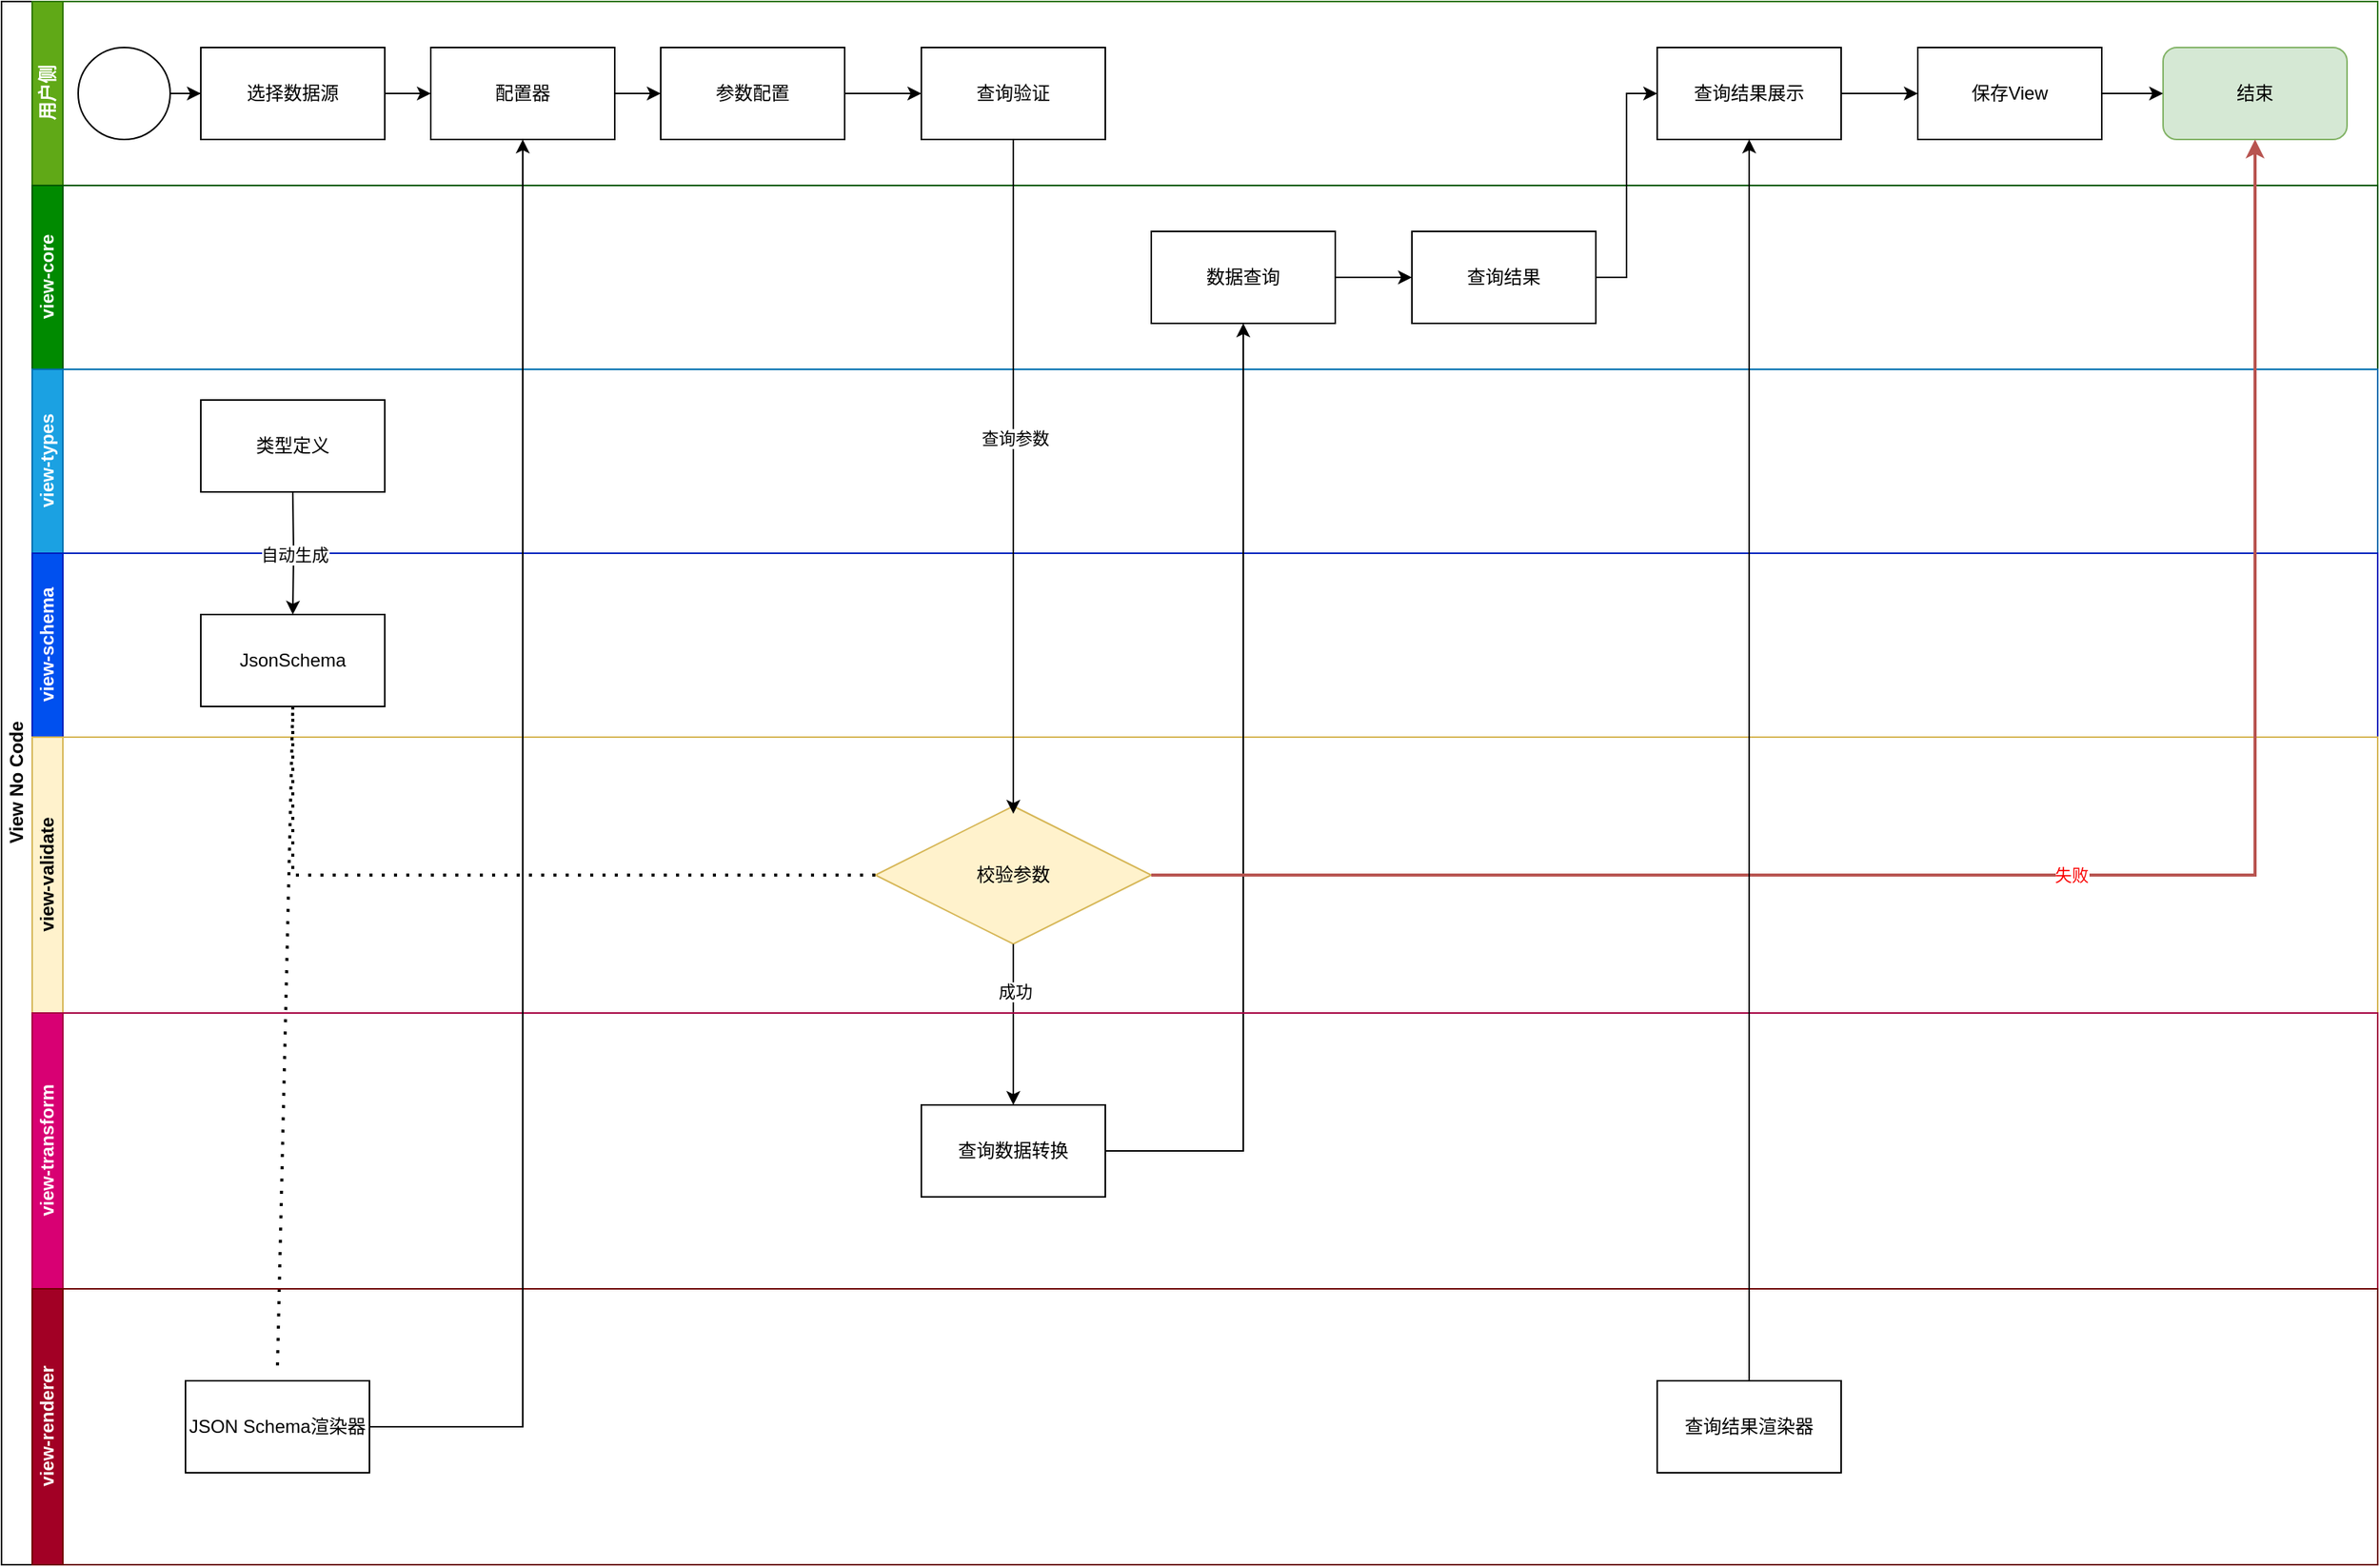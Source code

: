 <mxfile version="21.2.1" type="github">
  <diagram id="prtHgNgQTEPvFCAcTncT" name="Page-1">
    <mxGraphModel dx="1987" dy="1001" grid="1" gridSize="10" guides="1" tooltips="1" connect="1" arrows="1" fold="1" page="1" pageScale="1" pageWidth="1600" pageHeight="1200" math="0" shadow="0">
      <root>
        <mxCell id="0" />
        <mxCell id="1" parent="0" />
        <mxCell id="YEOChQa1RnBzinkiaHxm-1" value="View No Code" style="swimlane;childLayout=stackLayout;resizeParent=1;resizeParentMax=0;horizontal=0;startSize=20;horizontalStack=0;html=1;flipH=0;flipV=0;direction=east;" vertex="1" parent="1">
          <mxGeometry x="50" y="610" width="1550" height="1020" as="geometry" />
        </mxCell>
        <mxCell id="YEOChQa1RnBzinkiaHxm-2" value="用户侧" style="swimlane;startSize=20;horizontal=0;html=1;fillColor=#60a917;fontColor=#ffffff;strokeColor=#2D7600;" vertex="1" parent="YEOChQa1RnBzinkiaHxm-1">
          <mxGeometry x="20" width="1530" height="120" as="geometry" />
        </mxCell>
        <mxCell id="YEOChQa1RnBzinkiaHxm-11" value="" style="edgeStyle=orthogonalEdgeStyle;rounded=0;orthogonalLoop=1;jettySize=auto;html=1;" edge="1" parent="YEOChQa1RnBzinkiaHxm-2" source="YEOChQa1RnBzinkiaHxm-9" target="YEOChQa1RnBzinkiaHxm-10">
          <mxGeometry relative="1" as="geometry" />
        </mxCell>
        <mxCell id="YEOChQa1RnBzinkiaHxm-9" value="" style="verticalLabelPosition=bottom;verticalAlign=top;html=1;shape=mxgraph.flowchart.on-page_reference;" vertex="1" parent="YEOChQa1RnBzinkiaHxm-2">
          <mxGeometry x="30" y="30" width="60" height="60" as="geometry" />
        </mxCell>
        <mxCell id="YEOChQa1RnBzinkiaHxm-13" value="" style="edgeStyle=orthogonalEdgeStyle;rounded=0;orthogonalLoop=1;jettySize=auto;html=1;" edge="1" parent="YEOChQa1RnBzinkiaHxm-2" source="YEOChQa1RnBzinkiaHxm-10" target="YEOChQa1RnBzinkiaHxm-12">
          <mxGeometry relative="1" as="geometry" />
        </mxCell>
        <mxCell id="YEOChQa1RnBzinkiaHxm-10" value="选择数据源" style="rounded=0;whiteSpace=wrap;html=1;" vertex="1" parent="YEOChQa1RnBzinkiaHxm-2">
          <mxGeometry x="110" y="30" width="120" height="60" as="geometry" />
        </mxCell>
        <mxCell id="YEOChQa1RnBzinkiaHxm-15" value="" style="edgeStyle=orthogonalEdgeStyle;rounded=0;orthogonalLoop=1;jettySize=auto;html=1;" edge="1" parent="YEOChQa1RnBzinkiaHxm-2" source="YEOChQa1RnBzinkiaHxm-12" target="YEOChQa1RnBzinkiaHxm-14">
          <mxGeometry relative="1" as="geometry" />
        </mxCell>
        <mxCell id="YEOChQa1RnBzinkiaHxm-12" value="配置器" style="rounded=0;whiteSpace=wrap;html=1;" vertex="1" parent="YEOChQa1RnBzinkiaHxm-2">
          <mxGeometry x="260" y="30" width="120" height="60" as="geometry" />
        </mxCell>
        <mxCell id="YEOChQa1RnBzinkiaHxm-29" value="" style="edgeStyle=orthogonalEdgeStyle;rounded=0;orthogonalLoop=1;jettySize=auto;html=1;" edge="1" parent="YEOChQa1RnBzinkiaHxm-2" source="YEOChQa1RnBzinkiaHxm-14" target="YEOChQa1RnBzinkiaHxm-28">
          <mxGeometry relative="1" as="geometry" />
        </mxCell>
        <mxCell id="YEOChQa1RnBzinkiaHxm-14" value="参数配置" style="rounded=0;whiteSpace=wrap;html=1;" vertex="1" parent="YEOChQa1RnBzinkiaHxm-2">
          <mxGeometry x="410" y="30" width="120" height="60" as="geometry" />
        </mxCell>
        <mxCell id="YEOChQa1RnBzinkiaHxm-28" value="查询验证" style="rounded=0;whiteSpace=wrap;html=1;" vertex="1" parent="YEOChQa1RnBzinkiaHxm-2">
          <mxGeometry x="580" y="30" width="120" height="60" as="geometry" />
        </mxCell>
        <mxCell id="YEOChQa1RnBzinkiaHxm-44" value="结束" style="rounded=1;whiteSpace=wrap;html=1;fillColor=#d5e8d4;strokeColor=#82b366;" vertex="1" parent="YEOChQa1RnBzinkiaHxm-2">
          <mxGeometry x="1390" y="30" width="120" height="60" as="geometry" />
        </mxCell>
        <mxCell id="YEOChQa1RnBzinkiaHxm-54" value="" style="edgeStyle=orthogonalEdgeStyle;rounded=0;orthogonalLoop=1;jettySize=auto;html=1;" edge="1" parent="YEOChQa1RnBzinkiaHxm-2" source="YEOChQa1RnBzinkiaHxm-49" target="YEOChQa1RnBzinkiaHxm-53">
          <mxGeometry relative="1" as="geometry" />
        </mxCell>
        <mxCell id="YEOChQa1RnBzinkiaHxm-49" value="查询结果展示" style="rounded=0;whiteSpace=wrap;html=1;" vertex="1" parent="YEOChQa1RnBzinkiaHxm-2">
          <mxGeometry x="1060" y="30" width="120" height="60" as="geometry" />
        </mxCell>
        <mxCell id="YEOChQa1RnBzinkiaHxm-55" value="" style="edgeStyle=orthogonalEdgeStyle;rounded=0;orthogonalLoop=1;jettySize=auto;html=1;" edge="1" parent="YEOChQa1RnBzinkiaHxm-2" source="YEOChQa1RnBzinkiaHxm-53" target="YEOChQa1RnBzinkiaHxm-44">
          <mxGeometry relative="1" as="geometry" />
        </mxCell>
        <mxCell id="YEOChQa1RnBzinkiaHxm-53" value="保存View" style="rounded=0;whiteSpace=wrap;html=1;" vertex="1" parent="YEOChQa1RnBzinkiaHxm-2">
          <mxGeometry x="1230" y="30" width="120" height="60" as="geometry" />
        </mxCell>
        <mxCell id="YEOChQa1RnBzinkiaHxm-5" value="view-core" style="swimlane;startSize=20;horizontal=0;html=1;fillColor=#008a00;fontColor=#ffffff;strokeColor=#005700;" vertex="1" parent="YEOChQa1RnBzinkiaHxm-1">
          <mxGeometry x="20" y="120" width="1530" height="120" as="geometry" />
        </mxCell>
        <mxCell id="YEOChQa1RnBzinkiaHxm-40" value="" style="edgeStyle=orthogonalEdgeStyle;rounded=0;orthogonalLoop=1;jettySize=auto;html=1;" edge="1" parent="YEOChQa1RnBzinkiaHxm-5" source="YEOChQa1RnBzinkiaHxm-33" target="YEOChQa1RnBzinkiaHxm-39">
          <mxGeometry relative="1" as="geometry" />
        </mxCell>
        <mxCell id="YEOChQa1RnBzinkiaHxm-33" value="数据查询" style="rounded=0;whiteSpace=wrap;html=1;" vertex="1" parent="YEOChQa1RnBzinkiaHxm-5">
          <mxGeometry x="730" y="30" width="120" height="60" as="geometry" />
        </mxCell>
        <mxCell id="YEOChQa1RnBzinkiaHxm-39" value="查询结果" style="rounded=0;whiteSpace=wrap;html=1;" vertex="1" parent="YEOChQa1RnBzinkiaHxm-5">
          <mxGeometry x="900" y="30" width="120" height="60" as="geometry" />
        </mxCell>
        <mxCell id="YEOChQa1RnBzinkiaHxm-6" value="view-types&lt;br&gt;" style="swimlane;startSize=20;horizontal=0;html=1;fillColor=#1ba1e2;fontColor=#ffffff;strokeColor=#006EAF;" vertex="1" parent="YEOChQa1RnBzinkiaHxm-1">
          <mxGeometry x="20" y="240" width="1530" height="120" as="geometry" />
        </mxCell>
        <mxCell id="YEOChQa1RnBzinkiaHxm-20" value="类型定义" style="rounded=0;whiteSpace=wrap;html=1;" vertex="1" parent="YEOChQa1RnBzinkiaHxm-6">
          <mxGeometry x="110" y="20" width="120" height="60" as="geometry" />
        </mxCell>
        <mxCell id="YEOChQa1RnBzinkiaHxm-3" value="view-schema&lt;br&gt;" style="swimlane;startSize=20;horizontal=0;html=1;fillColor=#0050ef;fontColor=#ffffff;strokeColor=#001DBC;" vertex="1" parent="YEOChQa1RnBzinkiaHxm-1">
          <mxGeometry x="20" y="360" width="1530" height="120" as="geometry" />
        </mxCell>
        <mxCell id="YEOChQa1RnBzinkiaHxm-21" value="JsonSchema" style="rounded=0;whiteSpace=wrap;html=1;" vertex="1" parent="YEOChQa1RnBzinkiaHxm-3">
          <mxGeometry x="110" y="40" width="120" height="60" as="geometry" />
        </mxCell>
        <mxCell id="YEOChQa1RnBzinkiaHxm-22" value="自动生成" style="edgeStyle=orthogonalEdgeStyle;rounded=0;orthogonalLoop=1;jettySize=auto;html=1;" edge="1" parent="YEOChQa1RnBzinkiaHxm-1" target="YEOChQa1RnBzinkiaHxm-21">
          <mxGeometry relative="1" as="geometry">
            <mxPoint x="190" y="320" as="sourcePoint" />
          </mxGeometry>
        </mxCell>
        <mxCell id="YEOChQa1RnBzinkiaHxm-16" value="view-validate" style="swimlane;startSize=20;horizontal=0;html=1;fillColor=#fff2cc;strokeColor=#d6b656;" vertex="1" parent="YEOChQa1RnBzinkiaHxm-1">
          <mxGeometry x="20" y="480" width="1530" height="180" as="geometry">
            <mxRectangle x="20" y="240" width="460" height="30" as="alternateBounds" />
          </mxGeometry>
        </mxCell>
        <mxCell id="YEOChQa1RnBzinkiaHxm-18" value="校验参数" style="rhombus;whiteSpace=wrap;html=1;fillColor=#fff2cc;strokeColor=#d6b656;" vertex="1" parent="YEOChQa1RnBzinkiaHxm-16">
          <mxGeometry x="550" y="45" width="180" height="90" as="geometry" />
        </mxCell>
        <mxCell id="YEOChQa1RnBzinkiaHxm-47" value="" style="endArrow=none;dashed=1;html=1;dashPattern=1 3;strokeWidth=2;rounded=0;entryX=0.5;entryY=1;entryDx=0;entryDy=0;" edge="1" parent="YEOChQa1RnBzinkiaHxm-16" target="YEOChQa1RnBzinkiaHxm-21">
          <mxGeometry width="50" height="50" relative="1" as="geometry">
            <mxPoint x="160" y="410" as="sourcePoint" />
            <mxPoint x="160" y="60" as="targetPoint" />
          </mxGeometry>
        </mxCell>
        <mxCell id="YEOChQa1RnBzinkiaHxm-34" style="edgeStyle=orthogonalEdgeStyle;rounded=0;orthogonalLoop=1;jettySize=auto;html=1;exitX=0.5;exitY=1;exitDx=0;exitDy=0;entryX=0.5;entryY=0;entryDx=0;entryDy=0;" edge="1" parent="YEOChQa1RnBzinkiaHxm-1" source="YEOChQa1RnBzinkiaHxm-18" target="YEOChQa1RnBzinkiaHxm-32">
          <mxGeometry relative="1" as="geometry" />
        </mxCell>
        <mxCell id="YEOChQa1RnBzinkiaHxm-35" value="成功" style="edgeLabel;html=1;align=center;verticalAlign=middle;resizable=0;points=[];" vertex="1" connectable="0" parent="YEOChQa1RnBzinkiaHxm-34">
          <mxGeometry x="-0.409" y="1" relative="1" as="geometry">
            <mxPoint as="offset" />
          </mxGeometry>
        </mxCell>
        <mxCell id="YEOChQa1RnBzinkiaHxm-36" style="edgeStyle=orthogonalEdgeStyle;rounded=0;orthogonalLoop=1;jettySize=auto;html=1;exitX=1;exitY=0.5;exitDx=0;exitDy=0;entryX=0.5;entryY=1;entryDx=0;entryDy=0;" edge="1" parent="YEOChQa1RnBzinkiaHxm-1" source="YEOChQa1RnBzinkiaHxm-32" target="YEOChQa1RnBzinkiaHxm-33">
          <mxGeometry relative="1" as="geometry" />
        </mxCell>
        <mxCell id="YEOChQa1RnBzinkiaHxm-4" value="view-transform&lt;br&gt;" style="swimlane;startSize=20;horizontal=0;html=1;fillColor=#d80073;fontColor=#ffffff;strokeColor=#A50040;" vertex="1" parent="YEOChQa1RnBzinkiaHxm-1">
          <mxGeometry x="20" y="660" width="1530" height="180" as="geometry">
            <mxRectangle x="20" y="240" width="460" height="30" as="alternateBounds" />
          </mxGeometry>
        </mxCell>
        <mxCell id="YEOChQa1RnBzinkiaHxm-32" value="查询数据转换" style="rounded=0;whiteSpace=wrap;html=1;" vertex="1" parent="YEOChQa1RnBzinkiaHxm-4">
          <mxGeometry x="580" y="60" width="120" height="60" as="geometry" />
        </mxCell>
        <mxCell id="YEOChQa1RnBzinkiaHxm-7" value="view-renderer" style="swimlane;startSize=20;horizontal=0;html=1;fillColor=#a20025;fontColor=#ffffff;strokeColor=#6F0000;" vertex="1" parent="YEOChQa1RnBzinkiaHxm-1">
          <mxGeometry x="20" y="840" width="1530" height="180" as="geometry">
            <mxRectangle x="20" y="240" width="460" height="30" as="alternateBounds" />
          </mxGeometry>
        </mxCell>
        <mxCell id="YEOChQa1RnBzinkiaHxm-45" value="JSON Schema渲染器" style="rounded=0;whiteSpace=wrap;html=1;" vertex="1" parent="YEOChQa1RnBzinkiaHxm-7">
          <mxGeometry x="100" y="60" width="120" height="60" as="geometry" />
        </mxCell>
        <mxCell id="YEOChQa1RnBzinkiaHxm-46" value="查询结果渲染器" style="rounded=0;whiteSpace=wrap;html=1;" vertex="1" parent="YEOChQa1RnBzinkiaHxm-7">
          <mxGeometry x="1060" y="60" width="120" height="60" as="geometry" />
        </mxCell>
        <mxCell id="YEOChQa1RnBzinkiaHxm-30" style="edgeStyle=orthogonalEdgeStyle;rounded=0;orthogonalLoop=1;jettySize=auto;html=1;exitX=0.5;exitY=1;exitDx=0;exitDy=0;" edge="1" parent="YEOChQa1RnBzinkiaHxm-1" source="YEOChQa1RnBzinkiaHxm-28">
          <mxGeometry relative="1" as="geometry">
            <mxPoint x="660" y="530" as="targetPoint" />
          </mxGeometry>
        </mxCell>
        <mxCell id="YEOChQa1RnBzinkiaHxm-31" value="查询参数" style="edgeLabel;html=1;align=center;verticalAlign=middle;resizable=0;points=[];" vertex="1" connectable="0" parent="YEOChQa1RnBzinkiaHxm-30">
          <mxGeometry x="-0.116" y="1" relative="1" as="geometry">
            <mxPoint as="offset" />
          </mxGeometry>
        </mxCell>
        <mxCell id="YEOChQa1RnBzinkiaHxm-41" value="" style="endArrow=none;dashed=1;html=1;dashPattern=1 3;strokeWidth=2;rounded=0;exitX=0.5;exitY=1;exitDx=0;exitDy=0;entryX=0;entryY=0.5;entryDx=0;entryDy=0;" edge="1" parent="YEOChQa1RnBzinkiaHxm-1" source="YEOChQa1RnBzinkiaHxm-21" target="YEOChQa1RnBzinkiaHxm-18">
          <mxGeometry width="50" height="50" relative="1" as="geometry">
            <mxPoint x="840" y="450" as="sourcePoint" />
            <mxPoint x="890" y="400" as="targetPoint" />
            <Array as="points">
              <mxPoint x="190" y="570" />
            </Array>
          </mxGeometry>
        </mxCell>
        <mxCell id="YEOChQa1RnBzinkiaHxm-27" value="&lt;font color=&quot;#fa0000&quot;&gt;失败&lt;/font&gt;" style="edgeStyle=orthogonalEdgeStyle;rounded=0;orthogonalLoop=1;jettySize=auto;html=1;exitX=1;exitY=0.5;exitDx=0;exitDy=0;entryX=0.5;entryY=1;entryDx=0;entryDy=0;fillColor=#f8cecc;strokeColor=#b85450;strokeWidth=2;" edge="1" parent="YEOChQa1RnBzinkiaHxm-1" source="YEOChQa1RnBzinkiaHxm-18" target="YEOChQa1RnBzinkiaHxm-44">
          <mxGeometry relative="1" as="geometry">
            <mxPoint x="810" y="570" as="targetPoint" />
          </mxGeometry>
        </mxCell>
        <mxCell id="YEOChQa1RnBzinkiaHxm-48" style="edgeStyle=orthogonalEdgeStyle;rounded=0;orthogonalLoop=1;jettySize=auto;html=1;exitX=1;exitY=0.5;exitDx=0;exitDy=0;entryX=0.5;entryY=1;entryDx=0;entryDy=0;" edge="1" parent="YEOChQa1RnBzinkiaHxm-1" source="YEOChQa1RnBzinkiaHxm-45" target="YEOChQa1RnBzinkiaHxm-12">
          <mxGeometry relative="1" as="geometry" />
        </mxCell>
        <mxCell id="YEOChQa1RnBzinkiaHxm-50" style="edgeStyle=orthogonalEdgeStyle;rounded=0;orthogonalLoop=1;jettySize=auto;html=1;exitX=0.5;exitY=0;exitDx=0;exitDy=0;" edge="1" parent="YEOChQa1RnBzinkiaHxm-1" source="YEOChQa1RnBzinkiaHxm-46" target="YEOChQa1RnBzinkiaHxm-49">
          <mxGeometry relative="1" as="geometry" />
        </mxCell>
        <mxCell id="YEOChQa1RnBzinkiaHxm-52" style="edgeStyle=orthogonalEdgeStyle;rounded=0;orthogonalLoop=1;jettySize=auto;html=1;exitX=1;exitY=0.5;exitDx=0;exitDy=0;entryX=0;entryY=0.5;entryDx=0;entryDy=0;" edge="1" parent="YEOChQa1RnBzinkiaHxm-1" source="YEOChQa1RnBzinkiaHxm-39" target="YEOChQa1RnBzinkiaHxm-49">
          <mxGeometry relative="1" as="geometry" />
        </mxCell>
      </root>
    </mxGraphModel>
  </diagram>
</mxfile>

